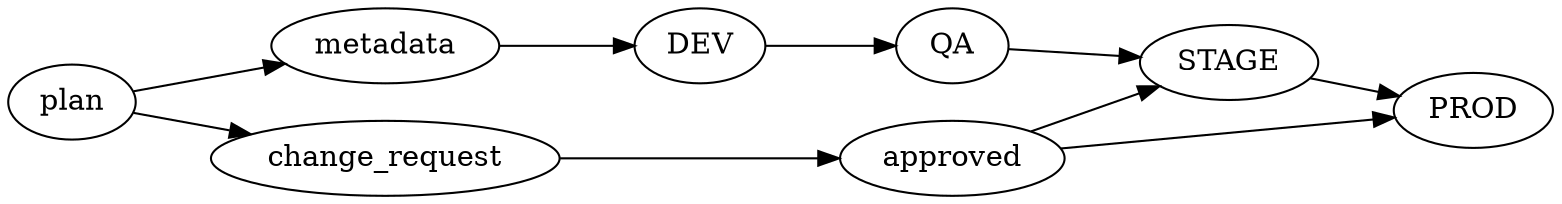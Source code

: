 digraph {
rankdir=LR;
plan -> metadata;
metadata -> DEV;
plan -> change_request;
DEV -> QA;
change_request -> approved;
QA -> STAGE;
STAGE -> PROD;
approved -> STAGE;
approved -> PROD;
}
